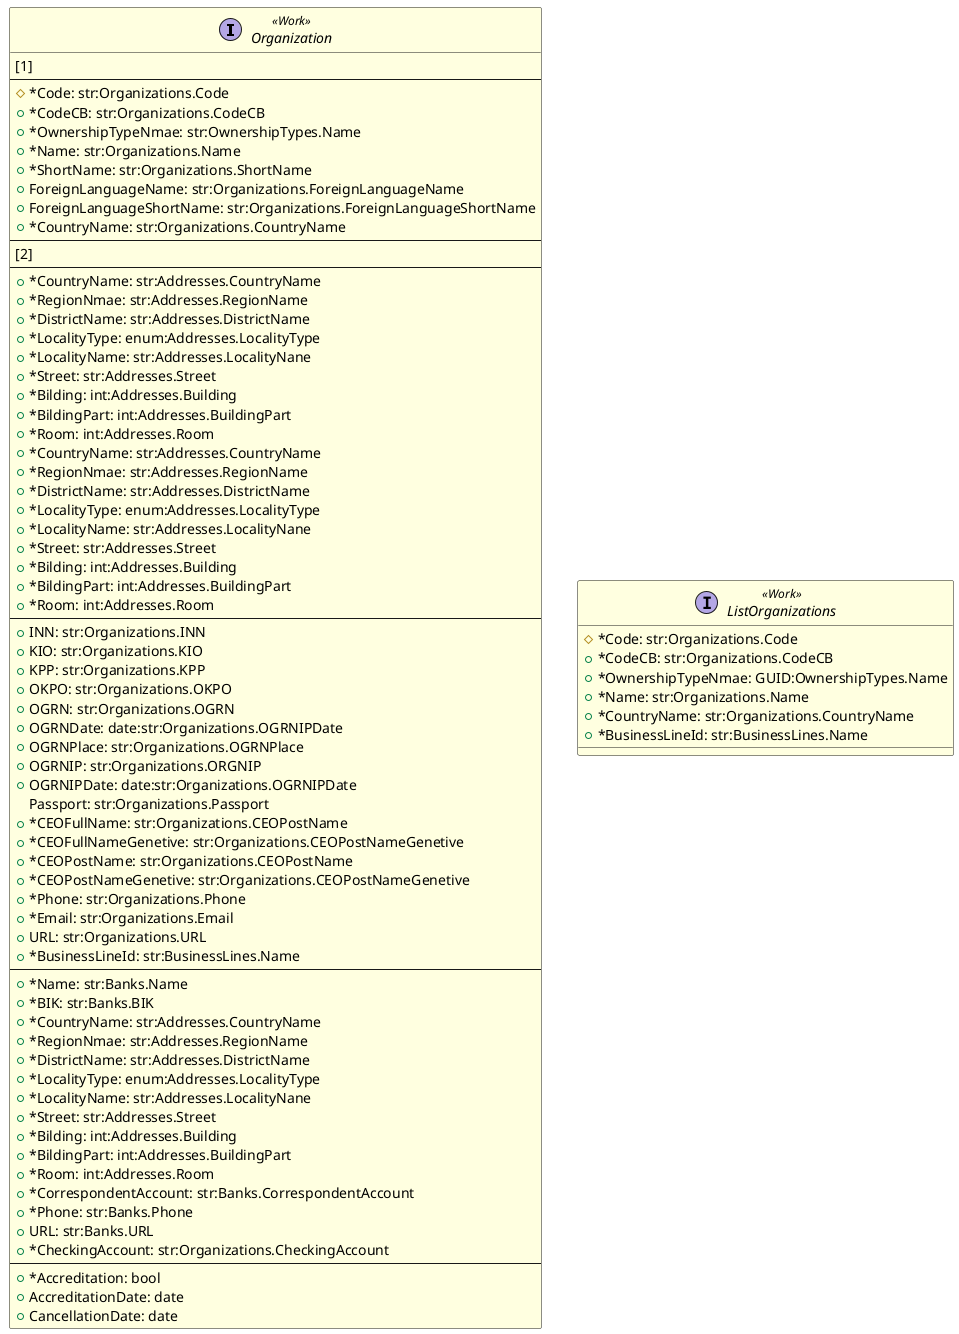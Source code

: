 
@startuml "CTS Object Diagram"
/'**Легенда 

Типы данных (DataType):
    str:<long>                  Строка (string) определенной длинны в символах, размер лучше всего указывать кратным 8, т.е. 32, 64, 128, 256 и т.д., минимальная длина строки 32 символа.
    text                        Текст (text) неограниченно длинны.
    int                         Беззнаковое целое число (integer).
    float:<accuracy>            Число (numeric). Вещественное число с определенной точностью. Точность определяется количеством знаков после запятой в формате .<число знаковпосле запятой>.
    date:<mask>                 Дата (date). С помощью маски задается формат вводимого значения, dd, mm, yy, yyyy. Например: dd.mm.yyyy т.д.
    time:<mask>                 Время (time). С помощью маски задается формат вводимого значения, элементы маски hh, mm, ss. Пример: hh:mm:ss, hh:mm, mm:ss и т.д.
    datetime:<mask>             Дата и время (datetime). Дата, дата и время с определенной точностью. С помощью маски задается формат вводимого значения dd.mm.yyyy(yy)_hh:mm:ss, или dd.mm.yyyy(yy).
    bool                        Логический (boolean). Логическое значение - Истина/Лож. Используется для чек-боксов и радио-кнопок.
    enum                        Перечисление (enumeration). Значения перечисления указываются в следующей строке в <enumvalue:>, в виде комментария обозначаемом "'", через "," в формате <Id>|<Name>. Перечисление, используется для полей с выпадающим списком к количеством значенией не более 5-10.
    bin                         Бинарный (binary) тип данных. Используется для указания на то что в поле будут хранится именно бинарные данные, например, такие как бинарный данные различных файлов и т.д.
    <ObjectName>:<choice_type>  Указывается имя объекта значение записи которго используется в качестве значения реквизита. Тип выбора - single (одно значение)/plural (несколько значений).

Заполнение реквзитов (Filling):
    manual                      Заполняется вручную.
    auto:create/save            Заполняется автоматически при создании/сохранении записи.
    generated:create/save       Генерируется автоматически при созранении/созранении записи.
    <value>                     Заполняется конкретным значеним по умолчанию при создании записи, например - true.
    develop                     Заполняется в процессе разработки ПО.

Тип реквизита:
    "Text"          Поле для ввода текста
    ()              Unchecked radio
    (X)             Checked radio
    []              Unchecked box
    [X]             Checked box
    ^DropList^      Выпадающий список ^.^
    ^WindowList^    Выбор из справочника {.}
    [Button]        Кнопка

Формат описания объектов (сущьностей):
    EntityName                  Имя объекта.
    EntityStage                 Состояние объекта, Work (в работе)/Ready (готово).
    DataType:argument           Тип данных и даполнительный аргумент, напимер длина строки для строкового реквизита.
    RefrerenceObject.Requsite   Указание на то что данные для рекыизита беруться из реквизита указанного объекта, указывается при необходимости.     
    Visibility                  Следующими знаками обозначаются реквизиты:
                                "-" - Скрытый с формы.
                                "+" - Отображаемый на форме.
                                "#" - Отображаемый на форме, но не доступный для редактирования.
    Mandatory                   Знаком "*" - реквизит обязательный для заполнения.

    /'Наименование объекта'/ entity EntityName <<EntityStage>> {
        /'Наименование реквизита'/<Visibility><Mandatory>RequisiteName: DataType:argument:RefrerenceObject.Requsite
    }
'/

'**Оформление объектов
skinparam class {
/'Готово'/      BackgroundColor<<Ready>>    LightGreen
/'В работе'/    BackgroundColor<<Work>>     LightYellow
}

'**Объекты интерфейса
'ВНИМАНИЕ!!!
'В описании объектов приведены только реквизиты отображаемые на форме, служебные реквизиты добавляются при необходимости при разработке. 

/'Реквизиты карточки объекта Участник торгов'/ interface Organization <<Work>> {
    [1]
    'Примечание
    --
    /'Код'/ #*Code: str:Organizations.Code
    'Принцип формирования кода...
    /'Код ЦБ'/ +*CodeCB: str:Organizations.CodeCB
    /'Форма собственности'/ +*OwnershipTypeNmae: str:OwnershipTypes.Name
    /'Наименование'/ +*Name: str:Organizations.Name
    /'Сокращенно наименование'/ +*ShortName: str:Organizations.ShortName
    /'Полное наименование на иностранном языке'/ +ForeignLanguageName: str:Organizations.ForeignLanguageName
    /'Краткое наименование на иностранном языке'/ +ForeignLanguageShortName: str:Organizations.ForeignLanguageShortName
    /'Страна'/ +*CountryName: str:Organizations.CountryName
    --
    [2]
    --
    /'Юридический адрес'/
        /'Страна'/ +*CountryName: str:Addresses.CountryName
        /'Регион'/ +*RegionNmae: str:Addresses.RegionName
        /'Район'/ +*DistrictName: str:Addresses.DistrictName
        /'???Тип населенного пункта'/ +*LocalityType: enum:Addresses.LocalityType
        /'???Населенный пункт'/ +*LocalityName: str:Addresses.LocalityNane
        /'Улица'/ +*Street: str:Addresses.Street
        /'Дом'/ +*Bilding: int:Addresses.Building
        /'Корпус'/ +*BildingPart: int:Addresses.BuildingPart
        /'Комната'/ +*Room: int:Addresses.Room
    /'Почтовый адрес'/
        /'Страна'/ +*CountryName: str:Addresses.CountryName
        /'Регион'/ +*RegionNmae: str:Addresses.RegionName
        /'Район'/ +*DistrictName: str:Addresses.DistrictName
        /'???Тип населенного пункта'/ +*LocalityType: enum:Addresses.LocalityType
        /'???Населенный пункт'/ +*LocalityName: str:Addresses.LocalityNane
        /'Улица'/ +*Street: str:Addresses.Street
        /'Дом'/ +*Bilding: int:Addresses.Building
        /'Корпус'/ +*BildingPart: int:Addresses.BuildingPart
        /'Комната'/ +*Room: int:Addresses.Room
    --
    /'ИНН'/ +INN: str:Organizations.INN
    /'КИО'/ +KIO: str:Organizations.KIO
    /'КПП'/ +KPP: str:Organizations.KPP
    /'ОКПО'/ +OKPO: str:Organizations.OKPO
    /'ОГРН'/ +OGRN: str:Organizations.OGRN
    /'Дата присвоения ОГРН'/ +OGRNDate: date:str:Organizations.OGRNIPDate
    /'Место выдачи ОГРН'/ +OGRNPlace: str:Organizations.OGRNPlace
    /'ОГРНИП'/ +OGRNIP: str:Organizations.ORGNIP
    /'Дата регистрации ИП'/ +OGRNIPDate: date:str:Organizations.OGRNIPDate
    /'Паспорт'/ Passport: str:Organizations.Passport
    /'ФИО руководителя'/ +*CEOFullName: str:Organizations.CEOPostName
    /'ФИО руководителя в родительном падеже'/ +*CEOFullNameGenetive: str:Organizations.CEOPostNameGenetive
    /'Должность руководителя'/ +*CEOPostName: str:Organizations.CEOPostName
    /'Должность руководителя в родительном падеже'/ +*CEOPostNameGenetive: str:Organizations.CEOPostNameGenetive
    /'Телефон'/ +*Phone: str:Organizations.Phone
    /'Е-мэйл'/ +*Email: str:Organizations.Email
    /'Web-адрес'/ +URL: str:Organizations.URL
    /'Вид деятельности по ОКВЭД'/ +*BusinessLineId: str:BusinessLines.Name
    --
    /'Наименование'/ +*Name: str:Banks.Name
    /'БИК'/ +*BIK: str:Banks.BIK
    /'???Адрес'/
    'Подумать, мжет имеет смысл информацию об адресе банка хранить в виде строки?
        /'Страна'/ +*CountryName: str:Addresses.CountryName
        /'Регион'/ +*RegionNmae: str:Addresses.RegionName
        /'Район'/ +*DistrictName: str:Addresses.DistrictName
        /'???Тип населенного пункта'/ +*LocalityType: enum:Addresses.LocalityType
        /'???Населенный пункт'/ +*LocalityName: str:Addresses.LocalityNane
        /'Улица'/ +*Street: str:Addresses.Street
        /'Дом'/ +*Bilding: int:Addresses.Building
        /'Корпус'/ +*BildingPart: int:Addresses.BuildingPart
        /'Комната'/ +*Room: int:Addresses.Room
    /'Корресподентский счёт'/ +*CorrespondentAccount: str:Banks.CorrespondentAccount
    /'Телефон'/ +*Phone: str:Banks.Phone
    /'Веб-адрес'/ +URL: str:Banks.URL
    /'Расчетный счёт'/ +*CheckingAccount: str:Organizations.CheckingAccount
    --
    /'???Аккредитация'/ +*Accreditation: bool
    /'???Дата аккредитации'/ +AccreditationDate: date 
    /'???Дата отмены аккредитации'/ +CancellationDate: date 
}

/'Реквизиты списка объекта Участник Торгов'/ interface ListOrganizations <<Work>> {

    /'Код'/ #*Code: str:Organizations.Code
    'Принцип формирования кода...
    /'Код ЦБ'/ +*CodeCB: str:Organizations.CodeCB
    /'Форма собственности'/ +*OwnershipTypeNmae: GUID:OwnershipTypes.Name
    /'Наименование'/ +*Name: str:Organizations.Name
    /'Страна'/ +*CountryName: str:Organizations.CountryName
    /'Вид деятельности по ОКВЭД'/ +*BusinessLineId: str:BusinessLines.Name
    
}


'**Связи


@enduml